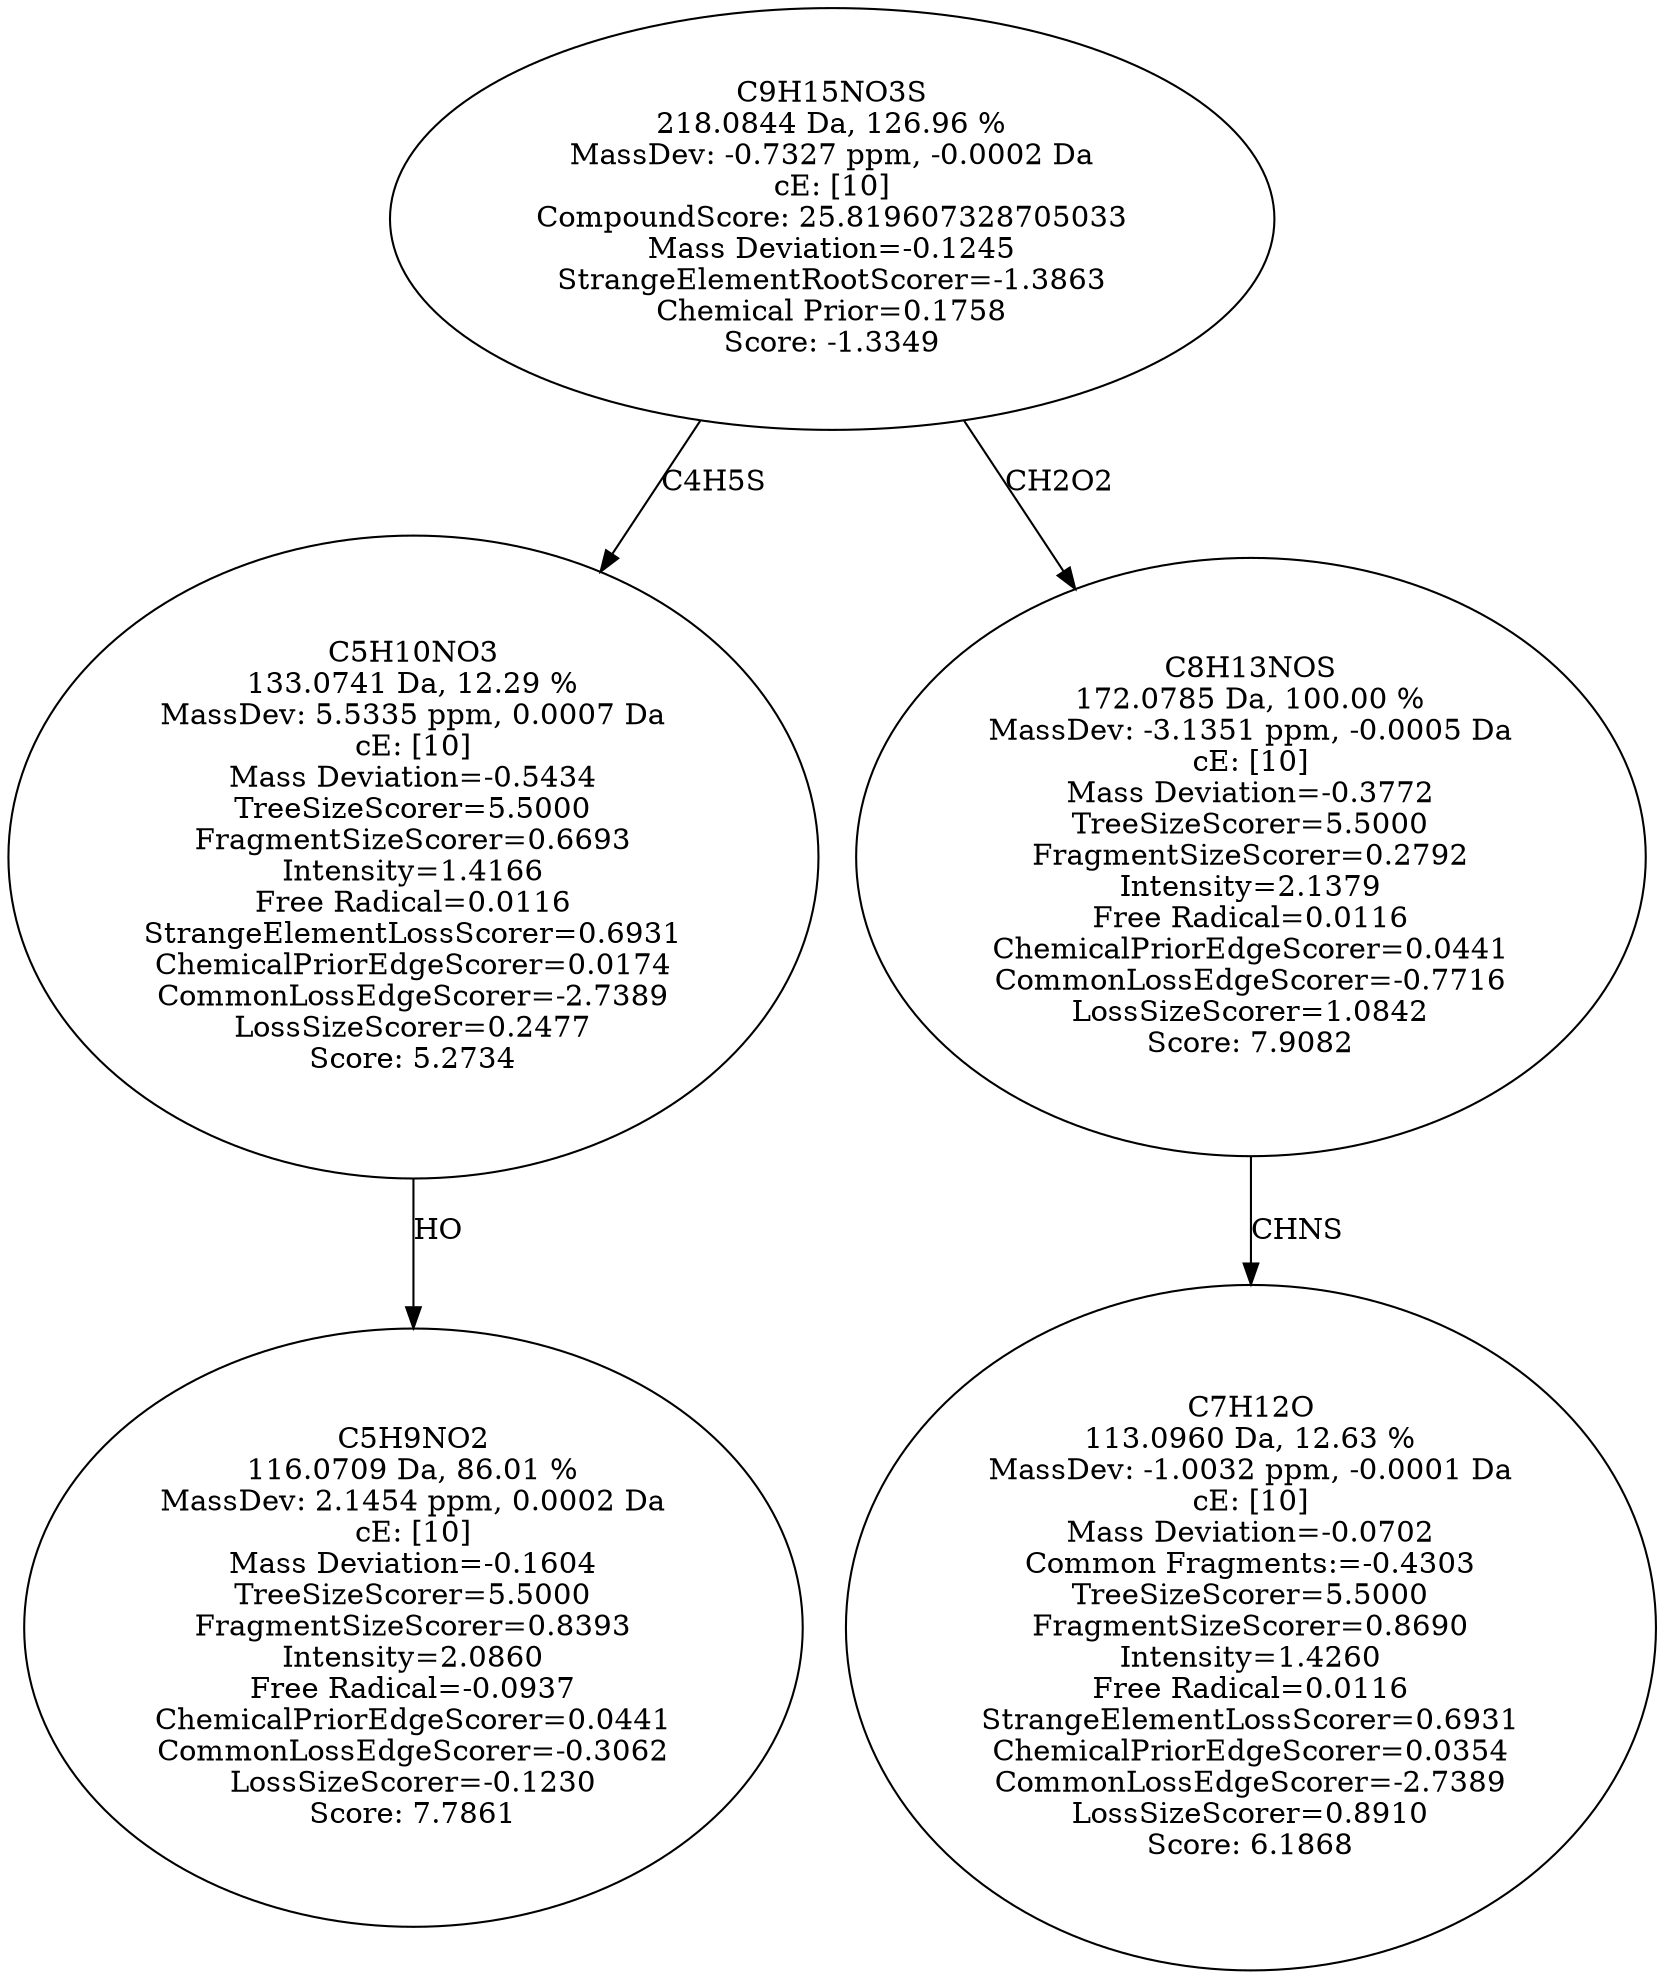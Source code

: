 strict digraph {
v1 [label="C5H9NO2\n116.0709 Da, 86.01 %\nMassDev: 2.1454 ppm, 0.0002 Da\ncE: [10]\nMass Deviation=-0.1604\nTreeSizeScorer=5.5000\nFragmentSizeScorer=0.8393\nIntensity=2.0860\nFree Radical=-0.0937\nChemicalPriorEdgeScorer=0.0441\nCommonLossEdgeScorer=-0.3062\nLossSizeScorer=-0.1230\nScore: 7.7861"];
v2 [label="C5H10NO3\n133.0741 Da, 12.29 %\nMassDev: 5.5335 ppm, 0.0007 Da\ncE: [10]\nMass Deviation=-0.5434\nTreeSizeScorer=5.5000\nFragmentSizeScorer=0.6693\nIntensity=1.4166\nFree Radical=0.0116\nStrangeElementLossScorer=0.6931\nChemicalPriorEdgeScorer=0.0174\nCommonLossEdgeScorer=-2.7389\nLossSizeScorer=0.2477\nScore: 5.2734"];
v3 [label="C7H12O\n113.0960 Da, 12.63 %\nMassDev: -1.0032 ppm, -0.0001 Da\ncE: [10]\nMass Deviation=-0.0702\nCommon Fragments:=-0.4303\nTreeSizeScorer=5.5000\nFragmentSizeScorer=0.8690\nIntensity=1.4260\nFree Radical=0.0116\nStrangeElementLossScorer=0.6931\nChemicalPriorEdgeScorer=0.0354\nCommonLossEdgeScorer=-2.7389\nLossSizeScorer=0.8910\nScore: 6.1868"];
v4 [label="C8H13NOS\n172.0785 Da, 100.00 %\nMassDev: -3.1351 ppm, -0.0005 Da\ncE: [10]\nMass Deviation=-0.3772\nTreeSizeScorer=5.5000\nFragmentSizeScorer=0.2792\nIntensity=2.1379\nFree Radical=0.0116\nChemicalPriorEdgeScorer=0.0441\nCommonLossEdgeScorer=-0.7716\nLossSizeScorer=1.0842\nScore: 7.9082"];
v5 [label="C9H15NO3S\n218.0844 Da, 126.96 %\nMassDev: -0.7327 ppm, -0.0002 Da\ncE: [10]\nCompoundScore: 25.819607328705033\nMass Deviation=-0.1245\nStrangeElementRootScorer=-1.3863\nChemical Prior=0.1758\nScore: -1.3349"];
v2 -> v1 [label="HO"];
v5 -> v2 [label="C4H5S"];
v4 -> v3 [label="CHNS"];
v5 -> v4 [label="CH2O2"];
}